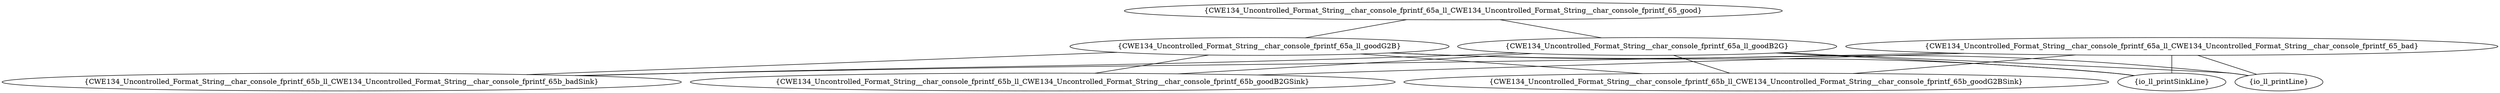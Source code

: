 graph "cg graph" {
CWE134_Uncontrolled_Format_String__char_console_fprintf_65a_ll_goodB2G [label="{CWE134_Uncontrolled_Format_String__char_console_fprintf_65a_ll_goodB2G}"];
io_ll_printLine [label="{io_ll_printLine}"];
CWE134_Uncontrolled_Format_String__char_console_fprintf_65b_ll_CWE134_Uncontrolled_Format_String__char_console_fprintf_65b_badSink [label="{CWE134_Uncontrolled_Format_String__char_console_fprintf_65b_ll_CWE134_Uncontrolled_Format_String__char_console_fprintf_65b_badSink}"];
CWE134_Uncontrolled_Format_String__char_console_fprintf_65b_ll_CWE134_Uncontrolled_Format_String__char_console_fprintf_65b_goodB2GSink [label="{CWE134_Uncontrolled_Format_String__char_console_fprintf_65b_ll_CWE134_Uncontrolled_Format_String__char_console_fprintf_65b_goodB2GSink}"];
CWE134_Uncontrolled_Format_String__char_console_fprintf_65b_ll_CWE134_Uncontrolled_Format_String__char_console_fprintf_65b_goodG2BSink [label="{CWE134_Uncontrolled_Format_String__char_console_fprintf_65b_ll_CWE134_Uncontrolled_Format_String__char_console_fprintf_65b_goodG2BSink}"];
io_ll_printSinkLine [label="{io_ll_printSinkLine}"];
CWE134_Uncontrolled_Format_String__char_console_fprintf_65a_ll_CWE134_Uncontrolled_Format_String__char_console_fprintf_65_good [label="{CWE134_Uncontrolled_Format_String__char_console_fprintf_65a_ll_CWE134_Uncontrolled_Format_String__char_console_fprintf_65_good}"];
CWE134_Uncontrolled_Format_String__char_console_fprintf_65a_ll_goodG2B [label="{CWE134_Uncontrolled_Format_String__char_console_fprintf_65a_ll_goodG2B}"];
CWE134_Uncontrolled_Format_String__char_console_fprintf_65a_ll_CWE134_Uncontrolled_Format_String__char_console_fprintf_65_bad [label="{CWE134_Uncontrolled_Format_String__char_console_fprintf_65a_ll_CWE134_Uncontrolled_Format_String__char_console_fprintf_65_bad}"];
CWE134_Uncontrolled_Format_String__char_console_fprintf_65a_ll_goodB2G -- io_ll_printLine;
CWE134_Uncontrolled_Format_String__char_console_fprintf_65a_ll_goodB2G -- CWE134_Uncontrolled_Format_String__char_console_fprintf_65b_ll_CWE134_Uncontrolled_Format_String__char_console_fprintf_65b_badSink;
CWE134_Uncontrolled_Format_String__char_console_fprintf_65a_ll_goodB2G -- CWE134_Uncontrolled_Format_String__char_console_fprintf_65b_ll_CWE134_Uncontrolled_Format_String__char_console_fprintf_65b_goodB2GSink;
CWE134_Uncontrolled_Format_String__char_console_fprintf_65a_ll_goodB2G -- CWE134_Uncontrolled_Format_String__char_console_fprintf_65b_ll_CWE134_Uncontrolled_Format_String__char_console_fprintf_65b_goodG2BSink;
CWE134_Uncontrolled_Format_String__char_console_fprintf_65a_ll_goodB2G -- io_ll_printSinkLine;
CWE134_Uncontrolled_Format_String__char_console_fprintf_65a_ll_CWE134_Uncontrolled_Format_String__char_console_fprintf_65_good -- CWE134_Uncontrolled_Format_String__char_console_fprintf_65a_ll_goodG2B;
CWE134_Uncontrolled_Format_String__char_console_fprintf_65a_ll_CWE134_Uncontrolled_Format_String__char_console_fprintf_65_good -- CWE134_Uncontrolled_Format_String__char_console_fprintf_65a_ll_goodB2G;
CWE134_Uncontrolled_Format_String__char_console_fprintf_65a_ll_CWE134_Uncontrolled_Format_String__char_console_fprintf_65_bad -- io_ll_printLine;
CWE134_Uncontrolled_Format_String__char_console_fprintf_65a_ll_CWE134_Uncontrolled_Format_String__char_console_fprintf_65_bad -- CWE134_Uncontrolled_Format_String__char_console_fprintf_65b_ll_CWE134_Uncontrolled_Format_String__char_console_fprintf_65b_badSink;
CWE134_Uncontrolled_Format_String__char_console_fprintf_65a_ll_CWE134_Uncontrolled_Format_String__char_console_fprintf_65_bad -- CWE134_Uncontrolled_Format_String__char_console_fprintf_65b_ll_CWE134_Uncontrolled_Format_String__char_console_fprintf_65b_goodB2GSink;
CWE134_Uncontrolled_Format_String__char_console_fprintf_65a_ll_CWE134_Uncontrolled_Format_String__char_console_fprintf_65_bad -- CWE134_Uncontrolled_Format_String__char_console_fprintf_65b_ll_CWE134_Uncontrolled_Format_String__char_console_fprintf_65b_goodG2BSink;
CWE134_Uncontrolled_Format_String__char_console_fprintf_65a_ll_CWE134_Uncontrolled_Format_String__char_console_fprintf_65_bad -- io_ll_printSinkLine;
CWE134_Uncontrolled_Format_String__char_console_fprintf_65a_ll_goodG2B -- CWE134_Uncontrolled_Format_String__char_console_fprintf_65b_ll_CWE134_Uncontrolled_Format_String__char_console_fprintf_65b_badSink;
CWE134_Uncontrolled_Format_String__char_console_fprintf_65a_ll_goodG2B -- CWE134_Uncontrolled_Format_String__char_console_fprintf_65b_ll_CWE134_Uncontrolled_Format_String__char_console_fprintf_65b_goodB2GSink;
CWE134_Uncontrolled_Format_String__char_console_fprintf_65a_ll_goodG2B -- CWE134_Uncontrolled_Format_String__char_console_fprintf_65b_ll_CWE134_Uncontrolled_Format_String__char_console_fprintf_65b_goodG2BSink;
CWE134_Uncontrolled_Format_String__char_console_fprintf_65a_ll_goodG2B -- io_ll_printLine;
CWE134_Uncontrolled_Format_String__char_console_fprintf_65a_ll_goodG2B -- io_ll_printSinkLine;
}
